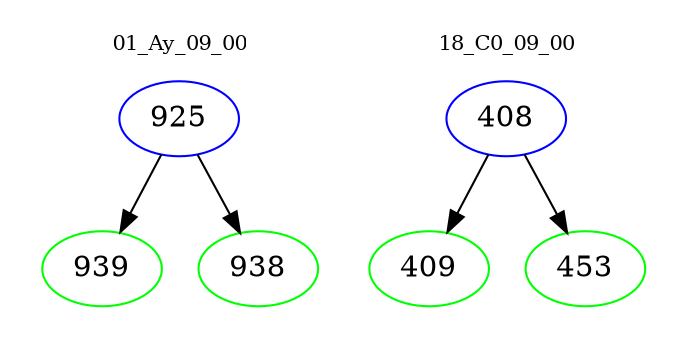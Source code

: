 digraph{
subgraph cluster_0 {
color = white
label = "01_Ay_09_00";
fontsize=10;
T0_925 [label="925", color="blue"]
T0_925 -> T0_939 [color="black"]
T0_939 [label="939", color="green"]
T0_925 -> T0_938 [color="black"]
T0_938 [label="938", color="green"]
}
subgraph cluster_1 {
color = white
label = "18_C0_09_00";
fontsize=10;
T1_408 [label="408", color="blue"]
T1_408 -> T1_409 [color="black"]
T1_409 [label="409", color="green"]
T1_408 -> T1_453 [color="black"]
T1_453 [label="453", color="green"]
}
}
